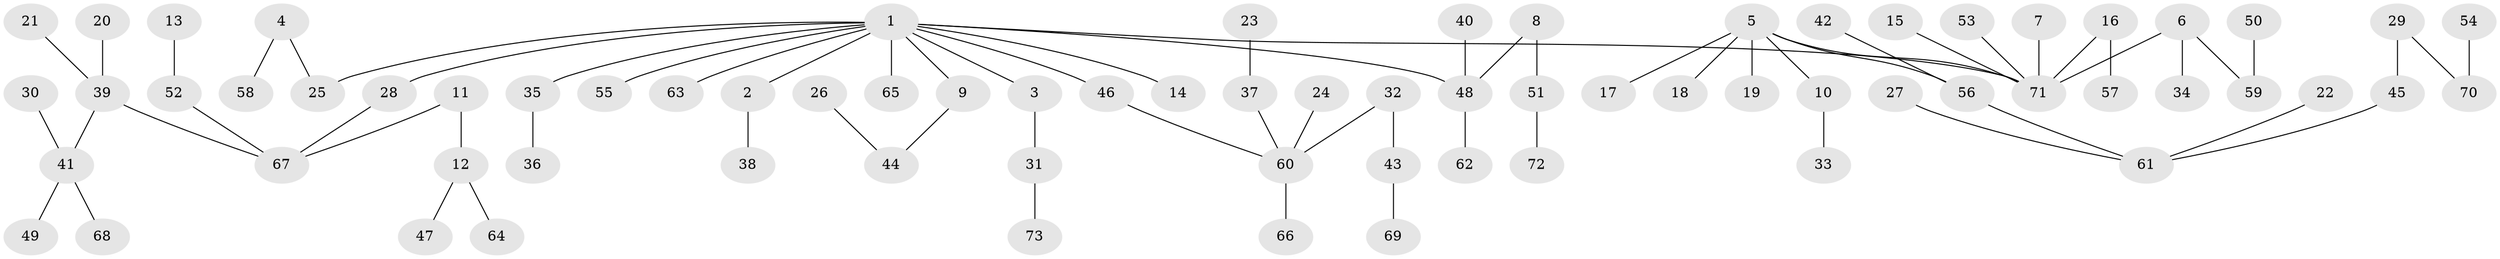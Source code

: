 // original degree distribution, {7: 0.0136986301369863, 6: 0.02054794520547945, 4: 0.07534246575342465, 3: 0.14383561643835616, 2: 0.2328767123287671, 1: 0.5, 5: 0.0136986301369863}
// Generated by graph-tools (version 1.1) at 2025/26/03/09/25 03:26:33]
// undirected, 73 vertices, 72 edges
graph export_dot {
graph [start="1"]
  node [color=gray90,style=filled];
  1;
  2;
  3;
  4;
  5;
  6;
  7;
  8;
  9;
  10;
  11;
  12;
  13;
  14;
  15;
  16;
  17;
  18;
  19;
  20;
  21;
  22;
  23;
  24;
  25;
  26;
  27;
  28;
  29;
  30;
  31;
  32;
  33;
  34;
  35;
  36;
  37;
  38;
  39;
  40;
  41;
  42;
  43;
  44;
  45;
  46;
  47;
  48;
  49;
  50;
  51;
  52;
  53;
  54;
  55;
  56;
  57;
  58;
  59;
  60;
  61;
  62;
  63;
  64;
  65;
  66;
  67;
  68;
  69;
  70;
  71;
  72;
  73;
  1 -- 2 [weight=1.0];
  1 -- 3 [weight=1.0];
  1 -- 9 [weight=1.0];
  1 -- 14 [weight=1.0];
  1 -- 25 [weight=1.0];
  1 -- 28 [weight=1.0];
  1 -- 35 [weight=1.0];
  1 -- 46 [weight=1.0];
  1 -- 48 [weight=1.0];
  1 -- 55 [weight=1.0];
  1 -- 63 [weight=1.0];
  1 -- 65 [weight=1.0];
  1 -- 71 [weight=1.0];
  2 -- 38 [weight=1.0];
  3 -- 31 [weight=1.0];
  4 -- 25 [weight=1.0];
  4 -- 58 [weight=1.0];
  5 -- 10 [weight=1.0];
  5 -- 17 [weight=1.0];
  5 -- 18 [weight=1.0];
  5 -- 19 [weight=1.0];
  5 -- 56 [weight=1.0];
  5 -- 71 [weight=1.0];
  6 -- 34 [weight=1.0];
  6 -- 59 [weight=1.0];
  6 -- 71 [weight=1.0];
  7 -- 71 [weight=1.0];
  8 -- 48 [weight=1.0];
  8 -- 51 [weight=1.0];
  9 -- 44 [weight=1.0];
  10 -- 33 [weight=1.0];
  11 -- 12 [weight=1.0];
  11 -- 67 [weight=1.0];
  12 -- 47 [weight=1.0];
  12 -- 64 [weight=1.0];
  13 -- 52 [weight=1.0];
  15 -- 71 [weight=1.0];
  16 -- 57 [weight=1.0];
  16 -- 71 [weight=1.0];
  20 -- 39 [weight=1.0];
  21 -- 39 [weight=1.0];
  22 -- 61 [weight=1.0];
  23 -- 37 [weight=1.0];
  24 -- 60 [weight=1.0];
  26 -- 44 [weight=1.0];
  27 -- 61 [weight=1.0];
  28 -- 67 [weight=1.0];
  29 -- 45 [weight=1.0];
  29 -- 70 [weight=1.0];
  30 -- 41 [weight=1.0];
  31 -- 73 [weight=1.0];
  32 -- 43 [weight=1.0];
  32 -- 60 [weight=1.0];
  35 -- 36 [weight=1.0];
  37 -- 60 [weight=1.0];
  39 -- 41 [weight=1.0];
  39 -- 67 [weight=1.0];
  40 -- 48 [weight=1.0];
  41 -- 49 [weight=1.0];
  41 -- 68 [weight=1.0];
  42 -- 56 [weight=1.0];
  43 -- 69 [weight=1.0];
  45 -- 61 [weight=1.0];
  46 -- 60 [weight=1.0];
  48 -- 62 [weight=1.0];
  50 -- 59 [weight=1.0];
  51 -- 72 [weight=1.0];
  52 -- 67 [weight=1.0];
  53 -- 71 [weight=1.0];
  54 -- 70 [weight=1.0];
  56 -- 61 [weight=1.0];
  60 -- 66 [weight=1.0];
}
